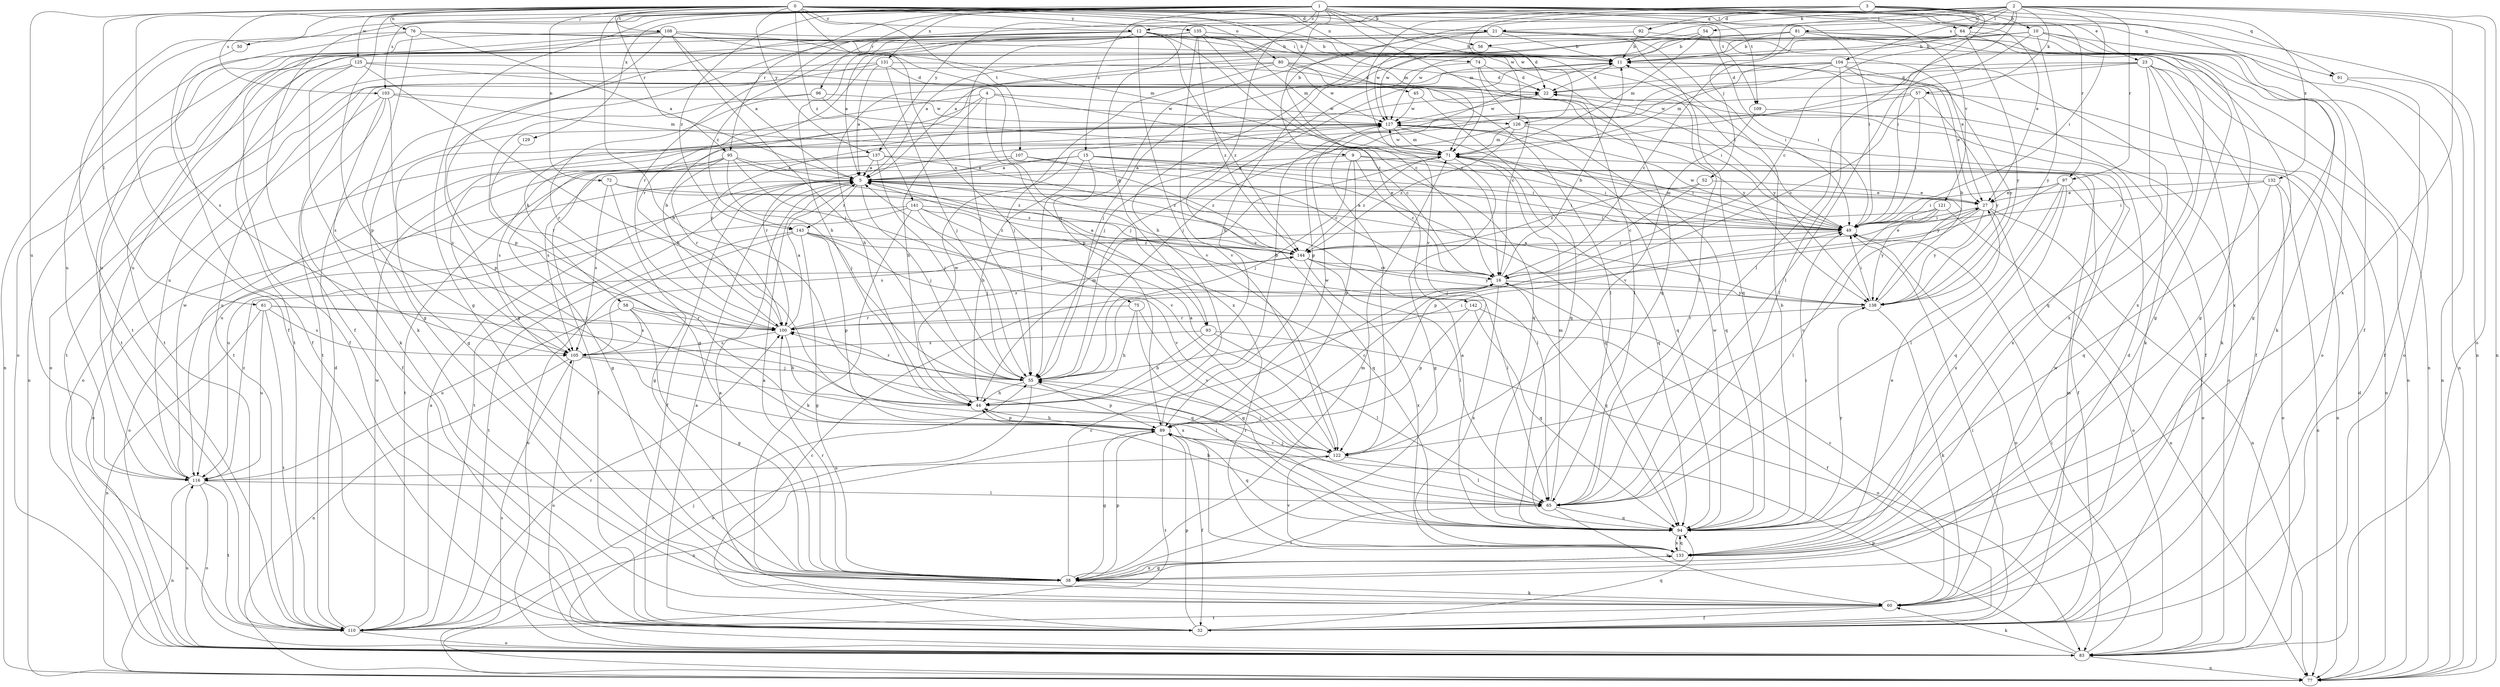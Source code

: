 strict digraph  {
0;
1;
2;
3;
4;
5;
9;
10;
11;
12;
15;
16;
21;
22;
23;
27;
32;
38;
44;
45;
49;
50;
52;
54;
55;
56;
57;
58;
60;
61;
64;
65;
71;
72;
74;
75;
76;
77;
80;
81;
83;
89;
91;
92;
93;
94;
95;
96;
97;
100;
103;
104;
105;
107;
108;
109;
110;
116;
121;
122;
125;
126;
127;
129;
131;
132;
133;
135;
137;
138;
141;
142;
143;
144;
0 -> 12  [label=c];
0 -> 21  [label=d];
0 -> 32  [label=f];
0 -> 44  [label=h];
0 -> 45  [label=i];
0 -> 49  [label=i];
0 -> 61  [label=l];
0 -> 64  [label=l];
0 -> 71  [label=m];
0 -> 72  [label=n];
0 -> 74  [label=n];
0 -> 75  [label=n];
0 -> 76  [label=n];
0 -> 80  [label=o];
0 -> 89  [label=p];
0 -> 95  [label=r];
0 -> 103  [label=s];
0 -> 107  [label=t];
0 -> 108  [label=t];
0 -> 109  [label=t];
0 -> 116  [label=u];
0 -> 125  [label=w];
0 -> 135  [label=y];
0 -> 137  [label=y];
0 -> 141  [label=z];
1 -> 12  [label=c];
1 -> 15  [label=c];
1 -> 23  [label=e];
1 -> 27  [label=e];
1 -> 32  [label=f];
1 -> 38  [label=g];
1 -> 50  [label=j];
1 -> 56  [label=k];
1 -> 71  [label=m];
1 -> 77  [label=n];
1 -> 91  [label=q];
1 -> 95  [label=r];
1 -> 96  [label=r];
1 -> 97  [label=r];
1 -> 103  [label=s];
1 -> 109  [label=t];
1 -> 110  [label=t];
1 -> 121  [label=v];
1 -> 122  [label=v];
1 -> 126  [label=w];
1 -> 129  [label=x];
1 -> 131  [label=x];
1 -> 142  [label=z];
1 -> 143  [label=z];
2 -> 9  [label=b];
2 -> 16  [label=c];
2 -> 21  [label=d];
2 -> 49  [label=i];
2 -> 52  [label=j];
2 -> 54  [label=j];
2 -> 56  [label=k];
2 -> 57  [label=k];
2 -> 64  [label=l];
2 -> 65  [label=l];
2 -> 77  [label=n];
2 -> 81  [label=o];
2 -> 83  [label=o];
2 -> 97  [label=r];
2 -> 100  [label=r];
2 -> 132  [label=x];
2 -> 133  [label=x];
3 -> 10  [label=b];
3 -> 32  [label=f];
3 -> 49  [label=i];
3 -> 91  [label=q];
3 -> 92  [label=q];
3 -> 93  [label=q];
3 -> 104  [label=s];
3 -> 122  [label=v];
3 -> 126  [label=w];
3 -> 137  [label=y];
4 -> 38  [label=g];
4 -> 44  [label=h];
4 -> 58  [label=k];
4 -> 93  [label=q];
4 -> 94  [label=q];
4 -> 126  [label=w];
5 -> 27  [label=e];
5 -> 32  [label=f];
5 -> 49  [label=i];
5 -> 55  [label=j];
5 -> 65  [label=l];
5 -> 83  [label=o];
5 -> 110  [label=t];
5 -> 143  [label=z];
9 -> 5  [label=a];
9 -> 16  [label=c];
9 -> 49  [label=i];
9 -> 55  [label=j];
9 -> 89  [label=p];
9 -> 138  [label=y];
10 -> 5  [label=a];
10 -> 11  [label=b];
10 -> 65  [label=l];
10 -> 77  [label=n];
10 -> 83  [label=o];
10 -> 127  [label=w];
10 -> 133  [label=x];
10 -> 138  [label=y];
11 -> 22  [label=d];
11 -> 32  [label=f];
11 -> 55  [label=j];
12 -> 11  [label=b];
12 -> 16  [label=c];
12 -> 38  [label=g];
12 -> 49  [label=i];
12 -> 55  [label=j];
12 -> 60  [label=k];
12 -> 122  [label=v];
12 -> 143  [label=z];
12 -> 144  [label=z];
15 -> 5  [label=a];
15 -> 32  [label=f];
15 -> 44  [label=h];
15 -> 49  [label=i];
15 -> 55  [label=j];
15 -> 77  [label=n];
15 -> 105  [label=s];
16 -> 5  [label=a];
16 -> 11  [label=b];
16 -> 94  [label=q];
16 -> 133  [label=x];
16 -> 138  [label=y];
21 -> 11  [label=b];
21 -> 27  [label=e];
21 -> 38  [label=g];
21 -> 49  [label=i];
21 -> 89  [label=p];
21 -> 94  [label=q];
21 -> 110  [label=t];
21 -> 116  [label=u];
21 -> 127  [label=w];
22 -> 127  [label=w];
23 -> 22  [label=d];
23 -> 32  [label=f];
23 -> 55  [label=j];
23 -> 60  [label=k];
23 -> 77  [label=n];
23 -> 94  [label=q];
23 -> 122  [label=v];
23 -> 133  [label=x];
27 -> 49  [label=i];
27 -> 55  [label=j];
27 -> 77  [label=n];
27 -> 83  [label=o];
27 -> 122  [label=v];
27 -> 138  [label=y];
32 -> 5  [label=a];
32 -> 16  [label=c];
32 -> 49  [label=i];
32 -> 71  [label=m];
32 -> 89  [label=p];
32 -> 94  [label=q];
38 -> 5  [label=a];
38 -> 16  [label=c];
38 -> 60  [label=k];
38 -> 65  [label=l];
38 -> 71  [label=m];
38 -> 89  [label=p];
38 -> 100  [label=r];
38 -> 133  [label=x];
44 -> 71  [label=m];
44 -> 89  [label=p];
44 -> 127  [label=w];
45 -> 94  [label=q];
45 -> 127  [label=w];
49 -> 5  [label=a];
49 -> 71  [label=m];
49 -> 83  [label=o];
49 -> 127  [label=w];
49 -> 144  [label=z];
50 -> 105  [label=s];
52 -> 16  [label=c];
52 -> 27  [label=e];
52 -> 144  [label=z];
54 -> 11  [label=b];
54 -> 49  [label=i];
54 -> 55  [label=j];
54 -> 71  [label=m];
55 -> 44  [label=h];
55 -> 49  [label=i];
55 -> 83  [label=o];
55 -> 89  [label=p];
55 -> 100  [label=r];
56 -> 22  [label=d];
56 -> 127  [label=w];
57 -> 16  [label=c];
57 -> 49  [label=i];
57 -> 77  [label=n];
57 -> 100  [label=r];
57 -> 127  [label=w];
57 -> 138  [label=y];
58 -> 38  [label=g];
58 -> 94  [label=q];
58 -> 100  [label=r];
58 -> 105  [label=s];
58 -> 116  [label=u];
60 -> 5  [label=a];
60 -> 16  [label=c];
60 -> 22  [label=d];
60 -> 32  [label=f];
60 -> 110  [label=t];
60 -> 127  [label=w];
61 -> 77  [label=n];
61 -> 100  [label=r];
61 -> 105  [label=s];
61 -> 110  [label=t];
61 -> 116  [label=u];
61 -> 133  [label=x];
64 -> 11  [label=b];
64 -> 38  [label=g];
64 -> 44  [label=h];
64 -> 83  [label=o];
64 -> 116  [label=u];
64 -> 138  [label=y];
65 -> 44  [label=h];
65 -> 55  [label=j];
65 -> 60  [label=k];
65 -> 71  [label=m];
65 -> 94  [label=q];
71 -> 5  [label=a];
71 -> 38  [label=g];
71 -> 49  [label=i];
71 -> 94  [label=q];
71 -> 127  [label=w];
71 -> 144  [label=z];
72 -> 27  [label=e];
72 -> 38  [label=g];
72 -> 105  [label=s];
72 -> 144  [label=z];
74 -> 16  [label=c];
74 -> 22  [label=d];
74 -> 55  [label=j];
74 -> 65  [label=l];
75 -> 44  [label=h];
75 -> 94  [label=q];
75 -> 100  [label=r];
75 -> 122  [label=v];
76 -> 5  [label=a];
76 -> 11  [label=b];
76 -> 32  [label=f];
76 -> 38  [label=g];
76 -> 94  [label=q];
76 -> 116  [label=u];
77 -> 22  [label=d];
77 -> 105  [label=s];
80 -> 22  [label=d];
80 -> 44  [label=h];
80 -> 55  [label=j];
80 -> 65  [label=l];
80 -> 116  [label=u];
80 -> 127  [label=w];
80 -> 138  [label=y];
81 -> 5  [label=a];
81 -> 11  [label=b];
81 -> 16  [label=c];
81 -> 38  [label=g];
81 -> 44  [label=h];
81 -> 60  [label=k];
81 -> 133  [label=x];
83 -> 49  [label=i];
83 -> 60  [label=k];
83 -> 77  [label=n];
83 -> 89  [label=p];
83 -> 116  [label=u];
89 -> 11  [label=b];
89 -> 16  [label=c];
89 -> 32  [label=f];
89 -> 38  [label=g];
89 -> 44  [label=h];
89 -> 77  [label=n];
89 -> 94  [label=q];
89 -> 110  [label=t];
89 -> 122  [label=v];
89 -> 127  [label=w];
91 -> 32  [label=f];
91 -> 77  [label=n];
92 -> 11  [label=b];
92 -> 77  [label=n];
92 -> 100  [label=r];
93 -> 44  [label=h];
93 -> 65  [label=l];
93 -> 83  [label=o];
93 -> 105  [label=s];
94 -> 5  [label=a];
94 -> 11  [label=b];
94 -> 49  [label=i];
94 -> 100  [label=r];
94 -> 127  [label=w];
94 -> 133  [label=x];
94 -> 138  [label=y];
95 -> 5  [label=a];
95 -> 38  [label=g];
95 -> 55  [label=j];
95 -> 100  [label=r];
95 -> 105  [label=s];
95 -> 122  [label=v];
95 -> 144  [label=z];
96 -> 16  [label=c];
96 -> 38  [label=g];
96 -> 100  [label=r];
96 -> 127  [label=w];
97 -> 27  [label=e];
97 -> 49  [label=i];
97 -> 65  [label=l];
97 -> 83  [label=o];
97 -> 89  [label=p];
97 -> 94  [label=q];
97 -> 133  [label=x];
100 -> 5  [label=a];
100 -> 11  [label=b];
100 -> 44  [label=h];
100 -> 105  [label=s];
100 -> 144  [label=z];
103 -> 32  [label=f];
103 -> 71  [label=m];
103 -> 83  [label=o];
103 -> 89  [label=p];
103 -> 105  [label=s];
103 -> 127  [label=w];
104 -> 22  [label=d];
104 -> 27  [label=e];
104 -> 60  [label=k];
104 -> 65  [label=l];
104 -> 71  [label=m];
104 -> 89  [label=p];
104 -> 110  [label=t];
104 -> 138  [label=y];
105 -> 55  [label=j];
105 -> 65  [label=l];
105 -> 77  [label=n];
105 -> 83  [label=o];
107 -> 5  [label=a];
107 -> 16  [label=c];
107 -> 32  [label=f];
107 -> 144  [label=z];
108 -> 5  [label=a];
108 -> 11  [label=b];
108 -> 32  [label=f];
108 -> 55  [label=j];
108 -> 71  [label=m];
108 -> 77  [label=n];
108 -> 89  [label=p];
108 -> 110  [label=t];
108 -> 133  [label=x];
109 -> 83  [label=o];
109 -> 122  [label=v];
110 -> 5  [label=a];
110 -> 22  [label=d];
110 -> 55  [label=j];
110 -> 83  [label=o];
110 -> 100  [label=r];
110 -> 127  [label=w];
116 -> 65  [label=l];
116 -> 77  [label=n];
116 -> 83  [label=o];
116 -> 110  [label=t];
116 -> 127  [label=w];
116 -> 144  [label=z];
121 -> 49  [label=i];
121 -> 65  [label=l];
121 -> 77  [label=n];
121 -> 105  [label=s];
121 -> 138  [label=y];
122 -> 5  [label=a];
122 -> 55  [label=j];
122 -> 65  [label=l];
122 -> 116  [label=u];
125 -> 22  [label=d];
125 -> 44  [label=h];
125 -> 60  [label=k];
125 -> 77  [label=n];
125 -> 110  [label=t];
125 -> 138  [label=y];
126 -> 71  [label=m];
126 -> 94  [label=q];
126 -> 100  [label=r];
126 -> 133  [label=x];
126 -> 144  [label=z];
127 -> 71  [label=m];
127 -> 94  [label=q];
127 -> 105  [label=s];
127 -> 116  [label=u];
129 -> 100  [label=r];
131 -> 5  [label=a];
131 -> 22  [label=d];
131 -> 49  [label=i];
131 -> 55  [label=j];
131 -> 83  [label=o];
131 -> 110  [label=t];
132 -> 27  [label=e];
132 -> 49  [label=i];
132 -> 77  [label=n];
132 -> 83  [label=o];
132 -> 94  [label=q];
133 -> 27  [label=e];
133 -> 38  [label=g];
133 -> 94  [label=q];
133 -> 122  [label=v];
135 -> 5  [label=a];
135 -> 11  [label=b];
135 -> 16  [label=c];
135 -> 44  [label=h];
135 -> 65  [label=l];
135 -> 71  [label=m];
135 -> 83  [label=o];
135 -> 110  [label=t];
135 -> 122  [label=v];
135 -> 144  [label=z];
137 -> 5  [label=a];
137 -> 55  [label=j];
137 -> 94  [label=q];
137 -> 110  [label=t];
137 -> 116  [label=u];
137 -> 144  [label=z];
138 -> 5  [label=a];
138 -> 11  [label=b];
138 -> 49  [label=i];
138 -> 60  [label=k];
138 -> 100  [label=r];
141 -> 49  [label=i];
141 -> 55  [label=j];
141 -> 60  [label=k];
141 -> 83  [label=o];
141 -> 94  [label=q];
141 -> 116  [label=u];
141 -> 144  [label=z];
142 -> 32  [label=f];
142 -> 89  [label=p];
142 -> 94  [label=q];
142 -> 100  [label=r];
143 -> 38  [label=g];
143 -> 65  [label=l];
143 -> 83  [label=o];
143 -> 89  [label=p];
143 -> 110  [label=t];
143 -> 122  [label=v];
143 -> 144  [label=z];
144 -> 16  [label=c];
144 -> 27  [label=e];
144 -> 65  [label=l];
144 -> 133  [label=x];
144 -> 138  [label=y];
}
